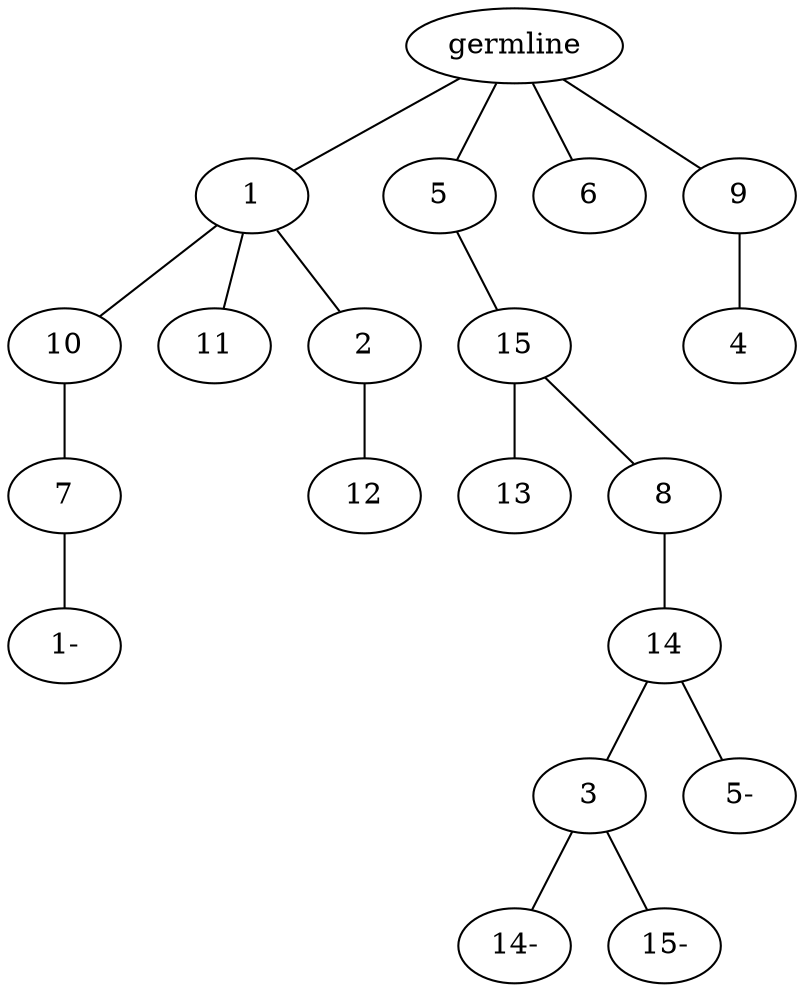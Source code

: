 graph tree {
    "140512842997664" [label="germline"];
    "140512842994784" [label="1"];
    "140512842995792" [label="10"];
    "140512842530720" [label="7"];
    "140512842530768" [label="1-"];
    "140512842996272" [label="11"];
    "140512842996848" [label="2"];
    "140512842528752" [label="12"];
    "140512842996032" [label="5"];
    "140512843249120" [label="15"];
    "140512842528896" [label="13"];
    "140512842528416" [label="8"];
    "140512842528704" [label="14"];
    "140512843269984" [label="3"];
    "140512843271232" [label="14-"];
    "140512843269744" [label="15-"];
    "140512842804384" [label="5-"];
    "140512842993824" [label="6"];
    "140512843251424" [label="9"];
    "140512842802608" [label="4"];
    "140512842997664" -- "140512842994784";
    "140512842997664" -- "140512842996032";
    "140512842997664" -- "140512842993824";
    "140512842997664" -- "140512843251424";
    "140512842994784" -- "140512842995792";
    "140512842994784" -- "140512842996272";
    "140512842994784" -- "140512842996848";
    "140512842995792" -- "140512842530720";
    "140512842530720" -- "140512842530768";
    "140512842996848" -- "140512842528752";
    "140512842996032" -- "140512843249120";
    "140512843249120" -- "140512842528896";
    "140512843249120" -- "140512842528416";
    "140512842528416" -- "140512842528704";
    "140512842528704" -- "140512843269984";
    "140512842528704" -- "140512842804384";
    "140512843269984" -- "140512843271232";
    "140512843269984" -- "140512843269744";
    "140512843251424" -- "140512842802608";
}
